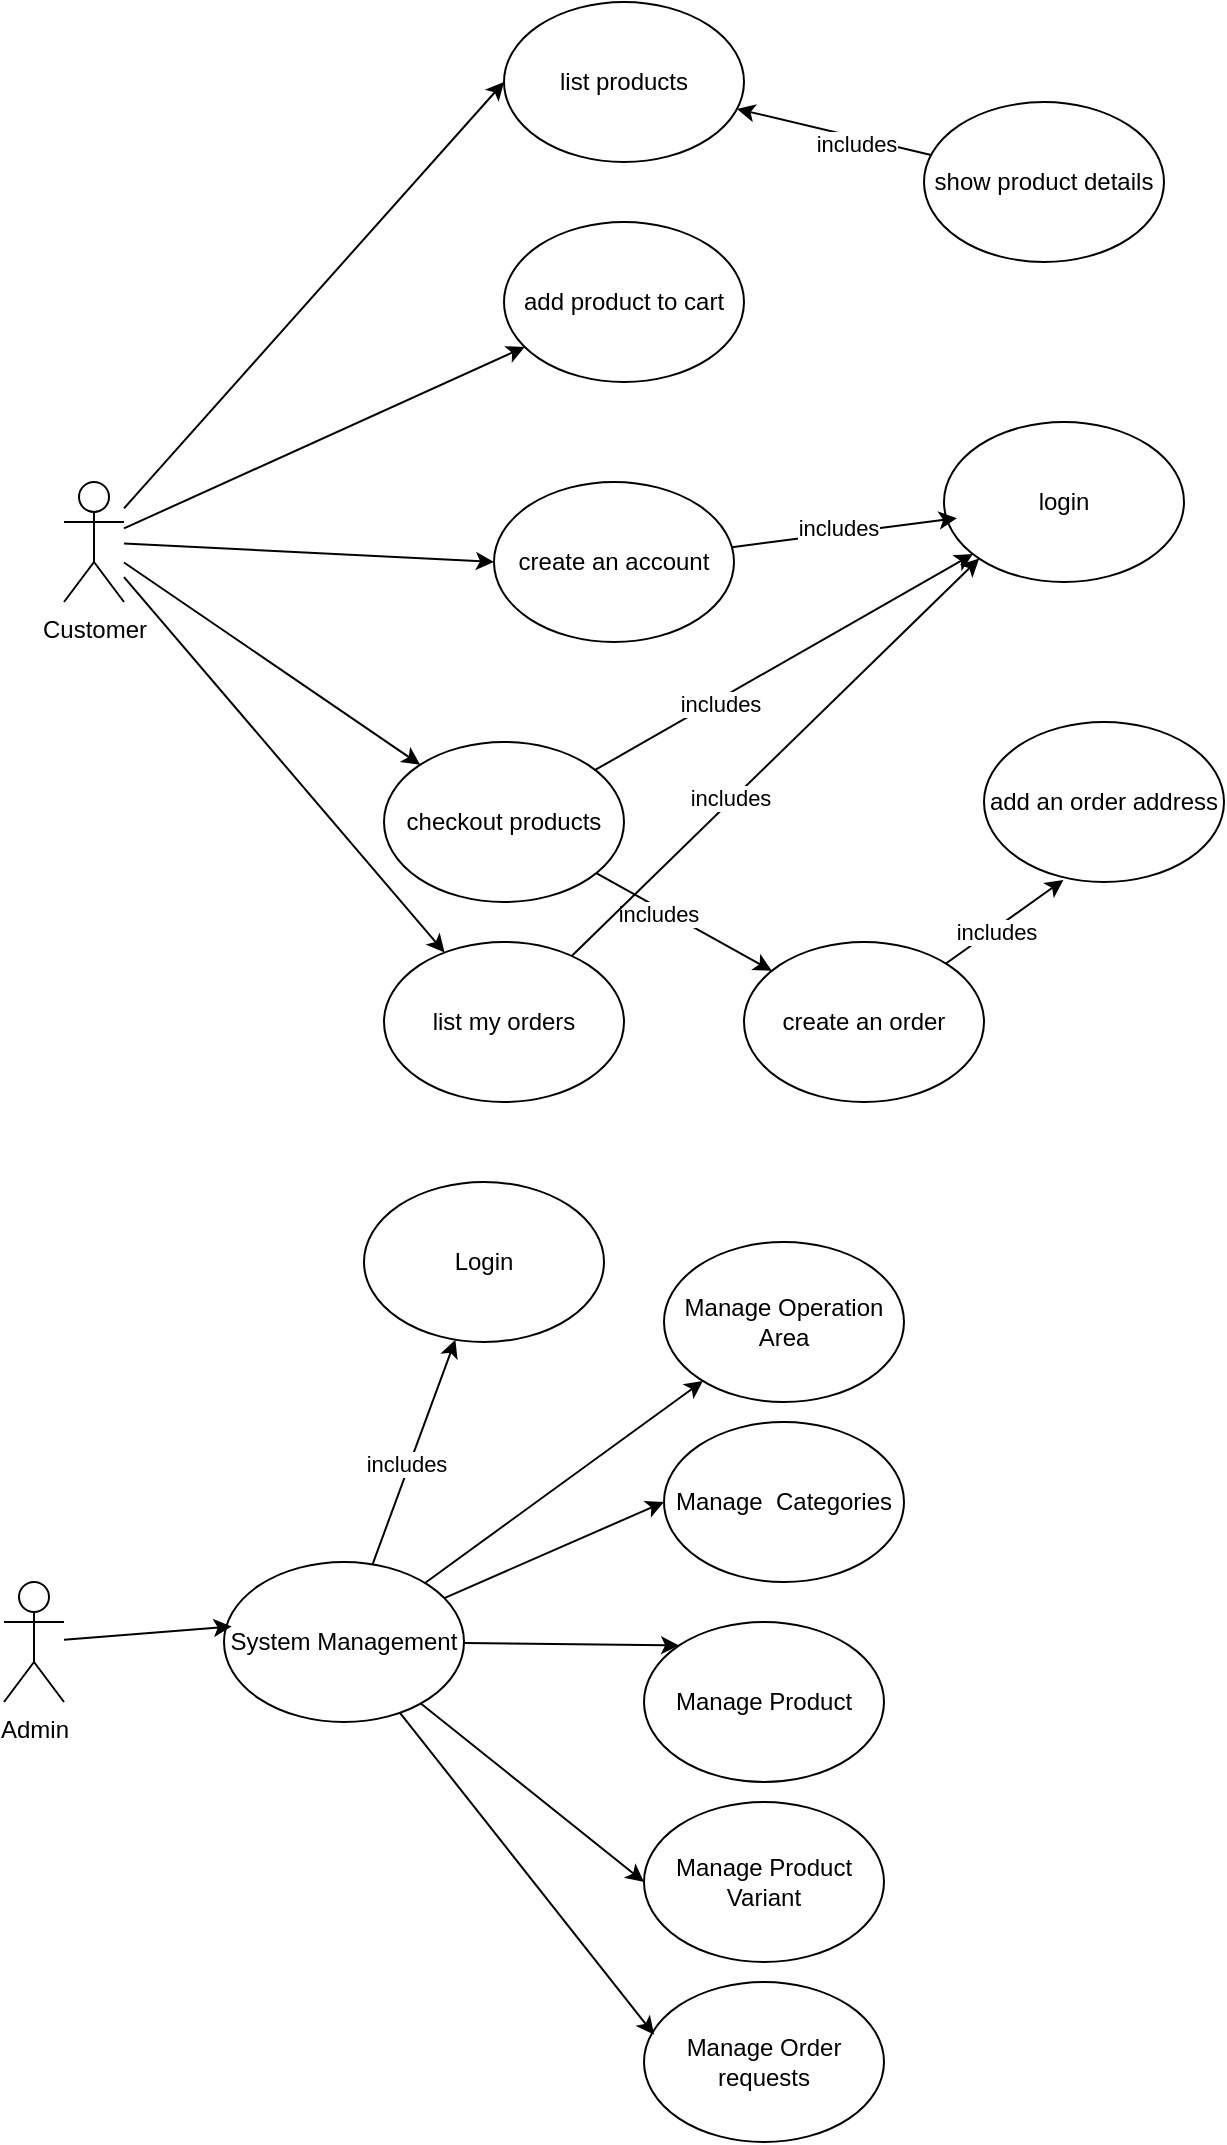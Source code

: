 <mxfile>
    <diagram id="9KJJmmURYfJJ0f6W7Jhe" name="Page-1">
        <mxGraphModel dx="1029" dy="1866" grid="1" gridSize="10" guides="1" tooltips="1" connect="1" arrows="1" fold="1" page="1" pageScale="1" pageWidth="850" pageHeight="1100" math="0" shadow="0">
            <root>
                <mxCell id="0"/>
                <mxCell id="1" parent="0"/>
                <mxCell id="11" style="edgeStyle=none;html=1;" edge="1" parent="1" source="2" target="10">
                    <mxGeometry relative="1" as="geometry"/>
                </mxCell>
                <mxCell id="23" style="edgeStyle=none;html=1;" edge="1" parent="1" source="2" target="12">
                    <mxGeometry relative="1" as="geometry"/>
                </mxCell>
                <mxCell id="24" style="edgeStyle=none;html=1;" edge="1" parent="1" source="2" target="14">
                    <mxGeometry relative="1" as="geometry"/>
                </mxCell>
                <mxCell id="37" style="edgeStyle=none;html=1;entryX=0;entryY=0.5;entryDx=0;entryDy=0;" edge="1" parent="1" source="2" target="36">
                    <mxGeometry relative="1" as="geometry"/>
                </mxCell>
                <mxCell id="2" value="Customer" style="shape=umlActor;verticalLabelPosition=bottom;verticalAlign=top;html=1;outlineConnect=0;" vertex="1" parent="1">
                    <mxGeometry x="90" y="100" width="30" height="60" as="geometry"/>
                </mxCell>
                <mxCell id="6" style="edgeStyle=none;html=1;entryX=0;entryY=0.5;entryDx=0;entryDy=0;" edge="1" parent="1" source="2" target="7">
                    <mxGeometry relative="1" as="geometry">
                        <mxPoint x="313.864" y="83.586" as="targetPoint"/>
                    </mxGeometry>
                </mxCell>
                <mxCell id="7" value="list products" style="ellipse;whiteSpace=wrap;html=1;" vertex="1" parent="1">
                    <mxGeometry x="310" y="-140" width="120" height="80" as="geometry"/>
                </mxCell>
                <mxCell id="46" style="edgeStyle=none;html=1;" edge="1" parent="1" source="8" target="7">
                    <mxGeometry relative="1" as="geometry"/>
                </mxCell>
                <mxCell id="47" value="includes" style="edgeLabel;html=1;align=center;verticalAlign=middle;resizable=0;points=[];" vertex="1" connectable="0" parent="46">
                    <mxGeometry x="-0.226" y="3" relative="1" as="geometry">
                        <mxPoint as="offset"/>
                    </mxGeometry>
                </mxCell>
                <mxCell id="8" value="show product details" style="ellipse;whiteSpace=wrap;html=1;" vertex="1" parent="1">
                    <mxGeometry x="520" y="-90" width="120" height="80" as="geometry"/>
                </mxCell>
                <mxCell id="10" value="add product to cart" style="ellipse;whiteSpace=wrap;html=1;" vertex="1" parent="1">
                    <mxGeometry x="310" y="-30" width="120" height="80" as="geometry"/>
                </mxCell>
                <mxCell id="26" style="edgeStyle=none;html=1;" edge="1" parent="1" source="12" target="16">
                    <mxGeometry relative="1" as="geometry"/>
                </mxCell>
                <mxCell id="27" value="includes" style="edgeLabel;html=1;align=center;verticalAlign=middle;resizable=0;points=[];" vertex="1" connectable="0" parent="26">
                    <mxGeometry x="-0.431" y="3" relative="1" as="geometry">
                        <mxPoint x="10" as="offset"/>
                    </mxGeometry>
                </mxCell>
                <mxCell id="41" style="edgeStyle=none;html=1;" edge="1" parent="1" source="12" target="40">
                    <mxGeometry relative="1" as="geometry"/>
                </mxCell>
                <mxCell id="44" value="includes" style="edgeLabel;html=1;align=center;verticalAlign=middle;resizable=0;points=[];" vertex="1" connectable="0" parent="41">
                    <mxGeometry x="-0.272" y="-3" relative="1" as="geometry">
                        <mxPoint as="offset"/>
                    </mxGeometry>
                </mxCell>
                <mxCell id="12" value="checkout products" style="ellipse;whiteSpace=wrap;html=1;" vertex="1" parent="1">
                    <mxGeometry x="250" y="230" width="120" height="80" as="geometry"/>
                </mxCell>
                <mxCell id="25" style="edgeStyle=none;html=1;entryX=0;entryY=1;entryDx=0;entryDy=0;" edge="1" parent="1" source="14" target="16">
                    <mxGeometry relative="1" as="geometry"/>
                </mxCell>
                <mxCell id="28" value="includes" style="edgeLabel;html=1;align=center;verticalAlign=middle;resizable=0;points=[];" vertex="1" connectable="0" parent="25">
                    <mxGeometry x="-0.212" y="2" relative="1" as="geometry">
                        <mxPoint as="offset"/>
                    </mxGeometry>
                </mxCell>
                <mxCell id="14" value="list my orders" style="ellipse;whiteSpace=wrap;html=1;" vertex="1" parent="1">
                    <mxGeometry x="250" y="330" width="120" height="80" as="geometry"/>
                </mxCell>
                <mxCell id="16" value="login" style="ellipse;whiteSpace=wrap;html=1;" vertex="1" parent="1">
                    <mxGeometry x="530" y="70" width="120" height="80" as="geometry"/>
                </mxCell>
                <mxCell id="36" value="create an account" style="ellipse;whiteSpace=wrap;html=1;" vertex="1" parent="1">
                    <mxGeometry x="305" y="100" width="120" height="80" as="geometry"/>
                </mxCell>
                <mxCell id="39" value="add an order address" style="ellipse;whiteSpace=wrap;html=1;" vertex="1" parent="1">
                    <mxGeometry x="550" y="220" width="120" height="80" as="geometry"/>
                </mxCell>
                <mxCell id="40" value="create an order" style="ellipse;whiteSpace=wrap;html=1;" vertex="1" parent="1">
                    <mxGeometry x="430" y="330" width="120" height="80" as="geometry"/>
                </mxCell>
                <mxCell id="42" style="edgeStyle=none;html=1;entryX=0.331;entryY=0.987;entryDx=0;entryDy=0;entryPerimeter=0;" edge="1" parent="1" source="40" target="39">
                    <mxGeometry relative="1" as="geometry">
                        <mxPoint x="425" y="324" as="sourcePoint"/>
                        <mxPoint x="610" y="300" as="targetPoint"/>
                    </mxGeometry>
                </mxCell>
                <mxCell id="43" value="includes" style="edgeLabel;html=1;align=center;verticalAlign=middle;resizable=0;points=[];" vertex="1" connectable="0" parent="42">
                    <mxGeometry x="-0.183" y="-1" relative="1" as="geometry">
                        <mxPoint as="offset"/>
                    </mxGeometry>
                </mxCell>
                <mxCell id="48" style="edgeStyle=none;html=1;entryX=0.054;entryY=0.601;entryDx=0;entryDy=0;entryPerimeter=0;" edge="1" parent="1" source="36" target="16">
                    <mxGeometry relative="1" as="geometry"/>
                </mxCell>
                <mxCell id="49" value="includes" style="edgeLabel;html=1;align=center;verticalAlign=middle;resizable=0;points=[];" vertex="1" connectable="0" parent="48">
                    <mxGeometry x="-0.07" y="3" relative="1" as="geometry">
                        <mxPoint x="1" as="offset"/>
                    </mxGeometry>
                </mxCell>
                <mxCell id="50" value="Admin" style="shape=umlActor;verticalLabelPosition=bottom;verticalAlign=top;html=1;outlineConnect=0;" vertex="1" parent="1">
                    <mxGeometry x="60" y="650" width="30" height="60" as="geometry"/>
                </mxCell>
                <mxCell id="54" value="Manage Operation Area" style="ellipse;whiteSpace=wrap;html=1;" vertex="1" parent="1">
                    <mxGeometry x="390" y="480" width="120" height="80" as="geometry"/>
                </mxCell>
                <mxCell id="58" value="Manage Product" style="ellipse;whiteSpace=wrap;html=1;" vertex="1" parent="1">
                    <mxGeometry x="380" y="670" width="120" height="80" as="geometry"/>
                </mxCell>
                <mxCell id="61" value="Manage Product Variant" style="ellipse;whiteSpace=wrap;html=1;" vertex="1" parent="1">
                    <mxGeometry x="380" y="760" width="120" height="80" as="geometry"/>
                </mxCell>
                <mxCell id="70" value="Manage Order requests" style="ellipse;whiteSpace=wrap;html=1;" vertex="1" parent="1">
                    <mxGeometry x="380" y="850" width="120" height="80" as="geometry"/>
                </mxCell>
                <mxCell id="74" value="Manage&amp;nbsp; Categories" style="ellipse;whiteSpace=wrap;html=1;" vertex="1" parent="1">
                    <mxGeometry x="390" y="570" width="120" height="80" as="geometry"/>
                </mxCell>
                <mxCell id="76" value="Login" style="ellipse;whiteSpace=wrap;html=1;" vertex="1" parent="1">
                    <mxGeometry x="240" y="450" width="120" height="80" as="geometry"/>
                </mxCell>
                <mxCell id="79" style="edgeStyle=none;html=1;" edge="1" parent="1" source="77" target="76">
                    <mxGeometry relative="1" as="geometry"/>
                </mxCell>
                <mxCell id="80" value="includes" style="edgeLabel;html=1;align=center;verticalAlign=middle;resizable=0;points=[];" vertex="1" connectable="0" parent="79">
                    <mxGeometry x="-0.115" y="2" relative="1" as="geometry">
                        <mxPoint as="offset"/>
                    </mxGeometry>
                </mxCell>
                <mxCell id="81" style="edgeStyle=none;html=1;" edge="1" parent="1" source="77" target="54">
                    <mxGeometry relative="1" as="geometry"/>
                </mxCell>
                <mxCell id="82" style="edgeStyle=none;html=1;entryX=0;entryY=0.5;entryDx=0;entryDy=0;" edge="1" parent="1" source="77" target="74">
                    <mxGeometry relative="1" as="geometry"/>
                </mxCell>
                <mxCell id="83" style="edgeStyle=none;html=1;entryX=0;entryY=0;entryDx=0;entryDy=0;" edge="1" parent="1" source="77" target="58">
                    <mxGeometry relative="1" as="geometry"/>
                </mxCell>
                <mxCell id="84" style="edgeStyle=none;html=1;entryX=0;entryY=0.5;entryDx=0;entryDy=0;" edge="1" parent="1" source="77" target="61">
                    <mxGeometry relative="1" as="geometry"/>
                </mxCell>
                <mxCell id="77" value="System Management" style="ellipse;whiteSpace=wrap;html=1;" vertex="1" parent="1">
                    <mxGeometry x="170" y="640" width="120" height="80" as="geometry"/>
                </mxCell>
                <mxCell id="78" style="edgeStyle=none;html=1;entryX=0.032;entryY=0.403;entryDx=0;entryDy=0;entryPerimeter=0;" edge="1" parent="1" source="50" target="77">
                    <mxGeometry relative="1" as="geometry"/>
                </mxCell>
                <mxCell id="85" style="edgeStyle=none;html=1;entryX=0.042;entryY=0.329;entryDx=0;entryDy=0;entryPerimeter=0;" edge="1" parent="1" source="77" target="70">
                    <mxGeometry relative="1" as="geometry"/>
                </mxCell>
            </root>
        </mxGraphModel>
    </diagram>
</mxfile>